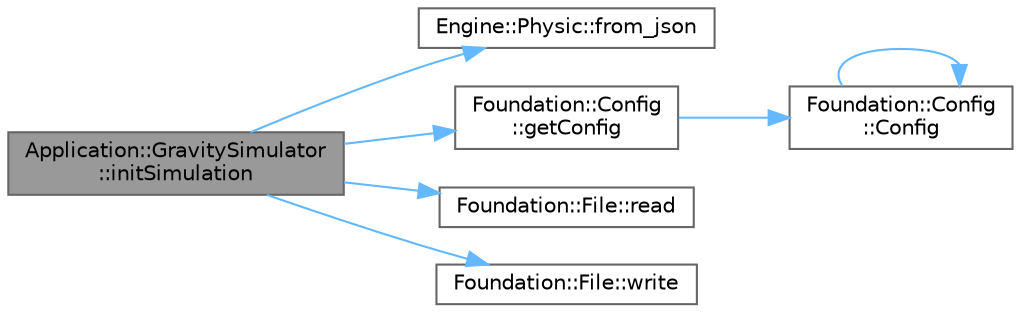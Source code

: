 digraph "Application::GravitySimulator::initSimulation"
{
 // LATEX_PDF_SIZE
  bgcolor="transparent";
  edge [fontname=Helvetica,fontsize=10,labelfontname=Helvetica,labelfontsize=10];
  node [fontname=Helvetica,fontsize=10,shape=box,height=0.2,width=0.4];
  rankdir="LR";
  Node1 [id="Node000001",label="Application::GravitySimulator\l::initSimulation",height=0.2,width=0.4,color="gray40", fillcolor="grey60", style="filled", fontcolor="black",tooltip="Inicializa la simulación."];
  Node1 -> Node2 [id="edge1_Node000001_Node000002",color="steelblue1",style="solid",tooltip=" "];
  Node2 [id="Node000002",label="Engine::Physic::from_json",height=0.2,width=0.4,color="grey40", fillcolor="white", style="filled",URL="$namespace_engine_1_1_physic.html#ac69b2a15f80a2c1d50fd735c508a100d",tooltip="Deserializa un objeto PhysicObject desde formato JSON."];
  Node1 -> Node3 [id="edge2_Node000001_Node000003",color="steelblue1",style="solid",tooltip=" "];
  Node3 [id="Node000003",label="Foundation::Config\l::getConfig",height=0.2,width=0.4,color="grey40", fillcolor="white", style="filled",URL="$class_foundation_1_1_config.html#ae80d467bdba7b08c87bc9c98fd5311b9",tooltip="Obtiene la instancia única de Config."];
  Node3 -> Node4 [id="edge3_Node000003_Node000004",color="steelblue1",style="solid",tooltip=" "];
  Node4 [id="Node000004",label="Foundation::Config\l::Config",height=0.2,width=0.4,color="grey40", fillcolor="white", style="filled",URL="$class_foundation_1_1_config.html#a6fea1f4370ce35853b38a960d8a486a7",tooltip=" "];
  Node4 -> Node4 [id="edge4_Node000004_Node000004",color="steelblue1",style="solid",tooltip=" "];
  Node1 -> Node5 [id="edge5_Node000001_Node000005",color="steelblue1",style="solid",tooltip=" "];
  Node5 [id="Node000005",label="Foundation::File::read",height=0.2,width=0.4,color="grey40", fillcolor="white", style="filled",URL="$class_foundation_1_1_file.html#adb7480e31861e7c59d40348e59140a31",tooltip="Lee todo el contenido del archivo."];
  Node1 -> Node6 [id="edge6_Node000001_Node000006",color="steelblue1",style="solid",tooltip=" "];
  Node6 [id="Node000006",label="Foundation::File::write",height=0.2,width=0.4,color="grey40", fillcolor="white", style="filled",URL="$class_foundation_1_1_file.html#af458d1fbb53c914d409f1195fcf95862",tooltip="Escribe datos en el archivo."];
}

